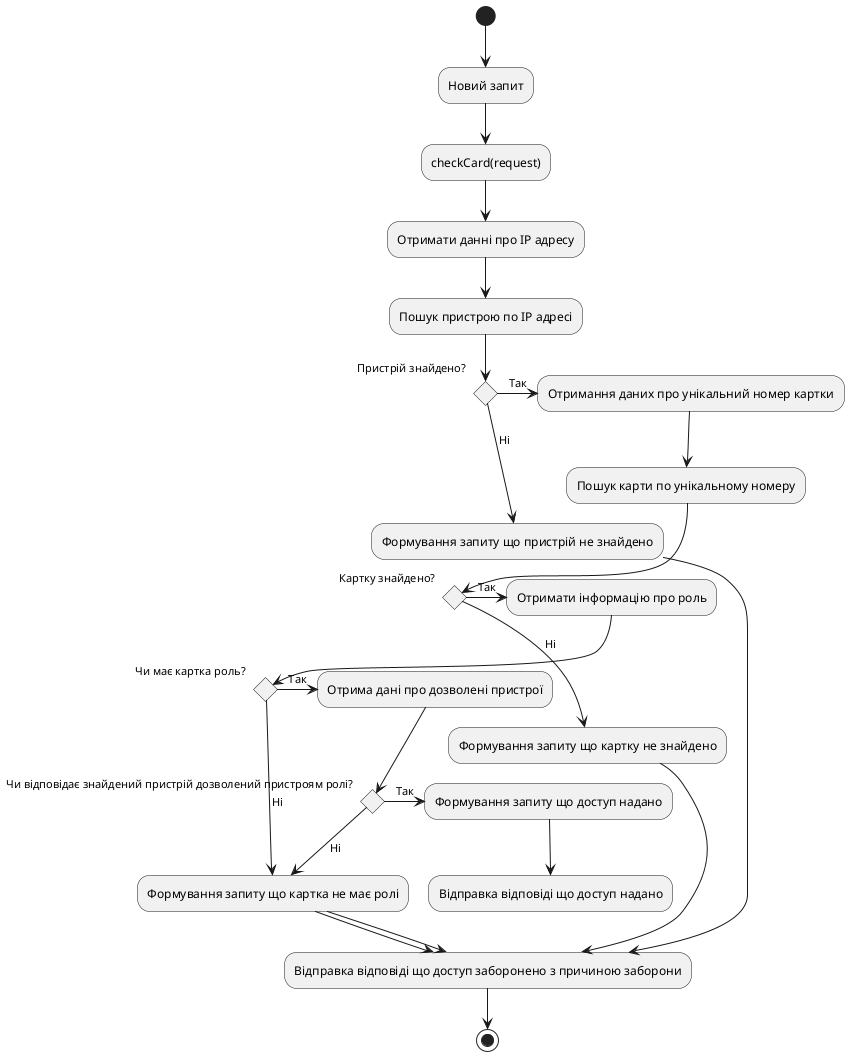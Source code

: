 @startuml
(*) --> "Новий запит"
--> "checkCard(request)"
--> "Отримати данні про IP адресу"
--> "Пошук пристрою по IP адресі"
--> if "Пристрій знайдено?" then
    -> [Так] "Отримання даних про унікальний номер картки"
    --> "Пошук карти по унікальному номеру"
    --> if "Картку знайдено?" then
          -> [Так] "Отримати інформацію про роль"
                    --> if "Чи має картка роль?" then
                       -> [Так] "Отрима дані про дозволені пристрої" 
                              --> if "Чи відповідає знайдений пристрій дозволений пристроям ролі?" then
                                -> [Так] "Формування запиту що доступ надано"
                                --> "Відправка відповіді що доступ надано"
                              else
                                --> [Ні] "Формування запиту що картка не має ролі"
                                --> "Відправка відповіді що доступ заборонено з причиною заборони"
                              endif
                        else
                          --> [Ні] "Формування запиту що картка не має ролі"
                          --> "Відправка відповіді що доступ заборонено з причиною заборони"
                        endif
        else
          --> [Ні] "Формування запиту що картку не знайдено"
          --> "Відправка відповіді що доступ заборонено з причиною заборони"
        endif
    else 
    --> [Ні] "Формування запиту що пристрій не знайдено"
    --> "Відправка відповіді що доступ заборонено з причиною заборони"
    -->(*)
    endif
@enduml